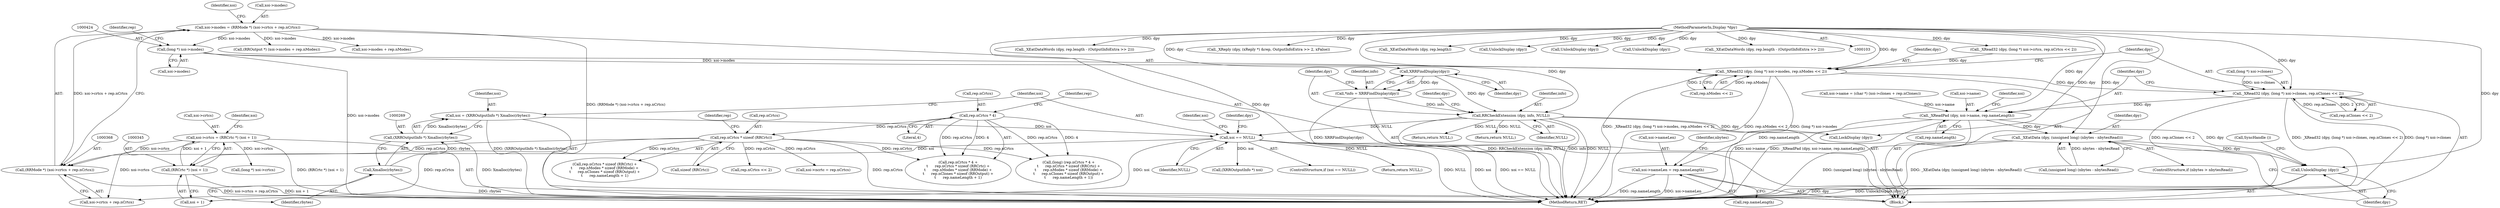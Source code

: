 digraph "0_libXrandr_a0df3e1c7728205e5c7650b2e6dce684139254a6_0@pointer" {
"1000423" [label="(Call,(long *) xoi->modes)"];
"1000363" [label="(Call,xoi->modes = (RRMode *) (xoi->crtcs + rep.nCrtcs))"];
"1000367" [label="(Call,(RRMode *) (xoi->crtcs + rep.nCrtcs))"];
"1000340" [label="(Call,xoi->crtcs = (RRCrtc *) (xoi + 1))"];
"1000344" [label="(Call,(RRCrtc *) (xoi + 1))"];
"1000273" [label="(Call,xoi == NULL)"];
"1000266" [label="(Call,xoi = (XRROutputInfo *) Xmalloc(rbytes))"];
"1000268" [label="(Call,(XRROutputInfo *) Xmalloc(rbytes))"];
"1000270" [label="(Call,Xmalloc(rbytes))"];
"1000119" [label="(Call,RRCheckExtension (dpy, info, NULL))"];
"1000111" [label="(Call,XRRFindDisplay(dpy))"];
"1000104" [label="(MethodParameterIn,Display *dpy)"];
"1000109" [label="(Call,*info = XRRFindDisplay(dpy))"];
"1000241" [label="(Call,rep.nCrtcs * sizeof (RRCrtc))"];
"1000235" [label="(Call,rep.nCrtcs * 4)"];
"1000421" [label="(Call,_XRead32 (dpy, (long *) xoi->modes, rep.nModes << 2))"];
"1000433" [label="(Call,_XRead32 (dpy, (long *) xoi->clones, rep.nClones << 2))"];
"1000445" [label="(Call,_XReadPad (dpy, xoi->name, rep.nameLength))"];
"1000462" [label="(Call,xoi->nameLen = rep.nameLength)"];
"1000473" [label="(Call,_XEatData (dpy, (unsigned long) (nbytes - nbytesRead)))"];
"1000480" [label="(Call,UnlockDisplay (dpy))"];
"1000242" [label="(Call,rep.nCrtcs)"];
"1000445" [label="(Call,_XReadPad (dpy, xoi->name, rep.nameLength))"];
"1000243" [label="(Identifier,rep)"];
"1000462" [label="(Call,xoi->nameLen = rep.nameLength)"];
"1000273" [label="(Call,xoi == NULL)"];
"1000232" [label="(Call,(long) (rep.nCrtcs * 4 +\n\t      rep.nCrtcs * sizeof (RRCrtc) +\n\t      rep.nModes * sizeof (RRMode) +\n\t      rep.nClones * sizeof (RROutput) +\n\t      rep.nameLength + 1))"];
"1000422" [label="(Identifier,dpy)"];
"1000270" [label="(Call,Xmalloc(rbytes))"];
"1000487" [label="(MethodReturn,RET)"];
"1000277" [label="(Call,_XEatDataWords (dpy, rep.length - (OutputInfoExtra >> 2)))"];
"1000156" [label="(Call,_XReply (dpy, (xReply *) &rep, OutputInfoExtra >> 2, xFalse))"];
"1000271" [label="(Identifier,rbytes)"];
"1000346" [label="(Call,xoi + 1)"];
"1000124" [label="(Identifier,dpy)"];
"1000217" [label="(Return,return NULL;)"];
"1000240" [label="(Call,rep.nCrtcs * sizeof (RRCrtc) +\n\t      rep.nModes * sizeof (RRMode) +\n\t      rep.nClones * sizeof (RROutput) +\n\t      rep.nameLength + 1)"];
"1000344" [label="(Call,(RRCrtc *) (xoi + 1))"];
"1000275" [label="(Identifier,NULL)"];
"1000241" [label="(Call,rep.nCrtcs * sizeof (RRCrtc))"];
"1000463" [label="(Call,xoi->nameLen)"];
"1000170" [label="(Return,return NULL;)"];
"1000447" [label="(Call,xoi->name)"];
"1000209" [label="(Call,_XEatDataWords (dpy, rep.length))"];
"1000234" [label="(Call,rep.nCrtcs * 4 +\n\t      rep.nCrtcs * sizeof (RRCrtc) +\n\t      rep.nModes * sizeof (RRMode) +\n\t      rep.nClones * sizeof (RROutput) +\n\t      rep.nameLength + 1)"];
"1000484" [label="(Call,(XRROutputInfo *) xoi)"];
"1000236" [label="(Call,rep.nCrtcs)"];
"1000123" [label="(Call,LockDisplay (dpy))"];
"1000456" [label="(Identifier,xoi)"];
"1000473" [label="(Call,_XEatData (dpy, (unsigned long) (nbytes - nbytesRead)))"];
"1000367" [label="(Call,(RRMode *) (xoi->crtcs + rep.nCrtcs))"];
"1000446" [label="(Identifier,dpy)"];
"1000167" [label="(Call,UnlockDisplay (dpy))"];
"1000109" [label="(Call,*info = XRRFindDisplay(dpy))"];
"1000340" [label="(Call,xoi->crtcs = (RRCrtc *) (xoi + 1))"];
"1000120" [label="(Identifier,dpy)"];
"1000119" [label="(Call,RRCheckExtension (dpy, info, NULL))"];
"1000245" [label="(Call,sizeof (RRCrtc))"];
"1000341" [label="(Call,xoi->crtcs)"];
"1000433" [label="(Call,_XRead32 (dpy, (long *) xoi->clones, rep.nClones << 2))"];
"1000423" [label="(Call,(long *) xoi->modes)"];
"1000428" [label="(Call,rep.nModes << 2)"];
"1000272" [label="(ControlStructure,if (xoi == NULL))"];
"1000378" [label="(Identifier,xoi)"];
"1000351" [label="(Identifier,xoi)"];
"1000425" [label="(Call,xoi->modes)"];
"1000387" [label="(Call,(RROutput *) (xoi->modes + rep.nModes))"];
"1000482" [label="(Call,SyncHandle ())"];
"1000250" [label="(Identifier,rep)"];
"1000475" [label="(Call,(unsigned long) (nbytes - nbytesRead))"];
"1000122" [label="(Identifier,NULL)"];
"1000104" [label="(MethodParameterIn,Display *dpy)"];
"1000111" [label="(Call,XRRFindDisplay(dpy))"];
"1000110" [label="(Identifier,info)"];
"1000480" [label="(Call,UnlockDisplay (dpy))"];
"1000474" [label="(Identifier,dpy)"];
"1000289" [label="(Return,return NULL;)"];
"1000409" [label="(Call,_XRead32 (dpy, (long *) xoi->crtcs, rep.nCrtcs << 2))"];
"1000107" [label="(Block,)"];
"1000421" [label="(Call,_XRead32 (dpy, (long *) xoi->modes, rep.nModes << 2))"];
"1000268" [label="(Call,(XRROutputInfo *) Xmalloc(rbytes))"];
"1000274" [label="(Identifier,xoi)"];
"1000389" [label="(Call,xoi->modes + rep.nModes)"];
"1000121" [label="(Identifier,info)"];
"1000364" [label="(Call,xoi->modes)"];
"1000369" [label="(Call,xoi->crtcs + rep.nCrtcs)"];
"1000278" [label="(Identifier,dpy)"];
"1000481" [label="(Identifier,dpy)"];
"1000267" [label="(Identifier,xoi)"];
"1000411" [label="(Call,(long *) xoi->crtcs)"];
"1000416" [label="(Call,rep.nCrtcs << 2)"];
"1000286" [label="(Call,UnlockDisplay (dpy))"];
"1000466" [label="(Call,rep.nameLength)"];
"1000471" [label="(Identifier,nbytes)"];
"1000214" [label="(Call,UnlockDisplay (dpy))"];
"1000396" [label="(Call,xoi->name = (char *) (xoi->clones + rep.nClones))"];
"1000266" [label="(Call,xoi = (XRROutputInfo *) Xmalloc(rbytes))"];
"1000293" [label="(Identifier,xoi)"];
"1000112" [label="(Identifier,dpy)"];
"1000235" [label="(Call,rep.nCrtcs * 4)"];
"1000434" [label="(Identifier,dpy)"];
"1000450" [label="(Call,rep.nameLength)"];
"1000430" [label="(Identifier,rep)"];
"1000440" [label="(Call,rep.nClones << 2)"];
"1000469" [label="(ControlStructure,if (nbytes > nbytesRead))"];
"1000333" [label="(Call,xoi->ncrtc = rep.nCrtcs)"];
"1000199" [label="(Call,_XEatDataWords (dpy, rep.length - (OutputInfoExtra >> 2)))"];
"1000363" [label="(Call,xoi->modes = (RRMode *) (xoi->crtcs + rep.nCrtcs))"];
"1000435" [label="(Call,(long *) xoi->clones)"];
"1000239" [label="(Literal,4)"];
"1000423" -> "1000421"  [label="AST: "];
"1000423" -> "1000425"  [label="CFG: "];
"1000424" -> "1000423"  [label="AST: "];
"1000425" -> "1000423"  [label="AST: "];
"1000430" -> "1000423"  [label="CFG: "];
"1000423" -> "1000487"  [label="DDG: xoi->modes"];
"1000423" -> "1000421"  [label="DDG: xoi->modes"];
"1000363" -> "1000423"  [label="DDG: xoi->modes"];
"1000363" -> "1000107"  [label="AST: "];
"1000363" -> "1000367"  [label="CFG: "];
"1000364" -> "1000363"  [label="AST: "];
"1000367" -> "1000363"  [label="AST: "];
"1000378" -> "1000363"  [label="CFG: "];
"1000363" -> "1000487"  [label="DDG: (RRMode *) (xoi->crtcs + rep.nCrtcs)"];
"1000367" -> "1000363"  [label="DDG: xoi->crtcs + rep.nCrtcs"];
"1000363" -> "1000387"  [label="DDG: xoi->modes"];
"1000363" -> "1000389"  [label="DDG: xoi->modes"];
"1000367" -> "1000369"  [label="CFG: "];
"1000368" -> "1000367"  [label="AST: "];
"1000369" -> "1000367"  [label="AST: "];
"1000367" -> "1000487"  [label="DDG: xoi->crtcs + rep.nCrtcs"];
"1000340" -> "1000367"  [label="DDG: xoi->crtcs"];
"1000241" -> "1000367"  [label="DDG: rep.nCrtcs"];
"1000340" -> "1000107"  [label="AST: "];
"1000340" -> "1000344"  [label="CFG: "];
"1000341" -> "1000340"  [label="AST: "];
"1000344" -> "1000340"  [label="AST: "];
"1000351" -> "1000340"  [label="CFG: "];
"1000340" -> "1000487"  [label="DDG: (RRCrtc *) (xoi + 1)"];
"1000344" -> "1000340"  [label="DDG: xoi + 1"];
"1000340" -> "1000369"  [label="DDG: xoi->crtcs"];
"1000340" -> "1000411"  [label="DDG: xoi->crtcs"];
"1000344" -> "1000346"  [label="CFG: "];
"1000345" -> "1000344"  [label="AST: "];
"1000346" -> "1000344"  [label="AST: "];
"1000344" -> "1000487"  [label="DDG: xoi + 1"];
"1000273" -> "1000344"  [label="DDG: xoi"];
"1000273" -> "1000272"  [label="AST: "];
"1000273" -> "1000275"  [label="CFG: "];
"1000274" -> "1000273"  [label="AST: "];
"1000275" -> "1000273"  [label="AST: "];
"1000278" -> "1000273"  [label="CFG: "];
"1000293" -> "1000273"  [label="CFG: "];
"1000273" -> "1000487"  [label="DDG: NULL"];
"1000273" -> "1000487"  [label="DDG: xoi"];
"1000273" -> "1000487"  [label="DDG: xoi == NULL"];
"1000266" -> "1000273"  [label="DDG: xoi"];
"1000119" -> "1000273"  [label="DDG: NULL"];
"1000273" -> "1000289"  [label="DDG: NULL"];
"1000273" -> "1000346"  [label="DDG: xoi"];
"1000273" -> "1000484"  [label="DDG: xoi"];
"1000266" -> "1000107"  [label="AST: "];
"1000266" -> "1000268"  [label="CFG: "];
"1000267" -> "1000266"  [label="AST: "];
"1000268" -> "1000266"  [label="AST: "];
"1000274" -> "1000266"  [label="CFG: "];
"1000266" -> "1000487"  [label="DDG: (XRROutputInfo *) Xmalloc(rbytes)"];
"1000268" -> "1000266"  [label="DDG: Xmalloc(rbytes)"];
"1000268" -> "1000270"  [label="CFG: "];
"1000269" -> "1000268"  [label="AST: "];
"1000270" -> "1000268"  [label="AST: "];
"1000268" -> "1000487"  [label="DDG: Xmalloc(rbytes)"];
"1000270" -> "1000268"  [label="DDG: rbytes"];
"1000270" -> "1000271"  [label="CFG: "];
"1000271" -> "1000270"  [label="AST: "];
"1000270" -> "1000487"  [label="DDG: rbytes"];
"1000119" -> "1000107"  [label="AST: "];
"1000119" -> "1000122"  [label="CFG: "];
"1000120" -> "1000119"  [label="AST: "];
"1000121" -> "1000119"  [label="AST: "];
"1000122" -> "1000119"  [label="AST: "];
"1000124" -> "1000119"  [label="CFG: "];
"1000119" -> "1000487"  [label="DDG: info"];
"1000119" -> "1000487"  [label="DDG: NULL"];
"1000119" -> "1000487"  [label="DDG: RRCheckExtension (dpy, info, NULL)"];
"1000111" -> "1000119"  [label="DDG: dpy"];
"1000104" -> "1000119"  [label="DDG: dpy"];
"1000109" -> "1000119"  [label="DDG: info"];
"1000119" -> "1000123"  [label="DDG: dpy"];
"1000119" -> "1000170"  [label="DDG: NULL"];
"1000119" -> "1000217"  [label="DDG: NULL"];
"1000111" -> "1000109"  [label="AST: "];
"1000111" -> "1000112"  [label="CFG: "];
"1000112" -> "1000111"  [label="AST: "];
"1000109" -> "1000111"  [label="CFG: "];
"1000111" -> "1000109"  [label="DDG: dpy"];
"1000104" -> "1000111"  [label="DDG: dpy"];
"1000104" -> "1000103"  [label="AST: "];
"1000104" -> "1000487"  [label="DDG: dpy"];
"1000104" -> "1000123"  [label="DDG: dpy"];
"1000104" -> "1000156"  [label="DDG: dpy"];
"1000104" -> "1000167"  [label="DDG: dpy"];
"1000104" -> "1000199"  [label="DDG: dpy"];
"1000104" -> "1000209"  [label="DDG: dpy"];
"1000104" -> "1000214"  [label="DDG: dpy"];
"1000104" -> "1000277"  [label="DDG: dpy"];
"1000104" -> "1000286"  [label="DDG: dpy"];
"1000104" -> "1000409"  [label="DDG: dpy"];
"1000104" -> "1000421"  [label="DDG: dpy"];
"1000104" -> "1000433"  [label="DDG: dpy"];
"1000104" -> "1000445"  [label="DDG: dpy"];
"1000104" -> "1000473"  [label="DDG: dpy"];
"1000104" -> "1000480"  [label="DDG: dpy"];
"1000109" -> "1000107"  [label="AST: "];
"1000110" -> "1000109"  [label="AST: "];
"1000120" -> "1000109"  [label="CFG: "];
"1000109" -> "1000487"  [label="DDG: XRRFindDisplay(dpy)"];
"1000241" -> "1000240"  [label="AST: "];
"1000241" -> "1000245"  [label="CFG: "];
"1000242" -> "1000241"  [label="AST: "];
"1000245" -> "1000241"  [label="AST: "];
"1000250" -> "1000241"  [label="CFG: "];
"1000241" -> "1000487"  [label="DDG: rep.nCrtcs"];
"1000241" -> "1000232"  [label="DDG: rep.nCrtcs"];
"1000241" -> "1000234"  [label="DDG: rep.nCrtcs"];
"1000241" -> "1000240"  [label="DDG: rep.nCrtcs"];
"1000235" -> "1000241"  [label="DDG: rep.nCrtcs"];
"1000241" -> "1000333"  [label="DDG: rep.nCrtcs"];
"1000241" -> "1000369"  [label="DDG: rep.nCrtcs"];
"1000241" -> "1000416"  [label="DDG: rep.nCrtcs"];
"1000235" -> "1000234"  [label="AST: "];
"1000235" -> "1000239"  [label="CFG: "];
"1000236" -> "1000235"  [label="AST: "];
"1000239" -> "1000235"  [label="AST: "];
"1000243" -> "1000235"  [label="CFG: "];
"1000235" -> "1000232"  [label="DDG: rep.nCrtcs"];
"1000235" -> "1000232"  [label="DDG: 4"];
"1000235" -> "1000234"  [label="DDG: rep.nCrtcs"];
"1000235" -> "1000234"  [label="DDG: 4"];
"1000421" -> "1000107"  [label="AST: "];
"1000421" -> "1000428"  [label="CFG: "];
"1000422" -> "1000421"  [label="AST: "];
"1000428" -> "1000421"  [label="AST: "];
"1000434" -> "1000421"  [label="CFG: "];
"1000421" -> "1000487"  [label="DDG: rep.nModes << 2"];
"1000421" -> "1000487"  [label="DDG: (long *) xoi->modes"];
"1000421" -> "1000487"  [label="DDG: _XRead32 (dpy, (long *) xoi->modes, rep.nModes << 2)"];
"1000409" -> "1000421"  [label="DDG: dpy"];
"1000428" -> "1000421"  [label="DDG: rep.nModes"];
"1000428" -> "1000421"  [label="DDG: 2"];
"1000421" -> "1000433"  [label="DDG: dpy"];
"1000433" -> "1000107"  [label="AST: "];
"1000433" -> "1000440"  [label="CFG: "];
"1000434" -> "1000433"  [label="AST: "];
"1000435" -> "1000433"  [label="AST: "];
"1000440" -> "1000433"  [label="AST: "];
"1000446" -> "1000433"  [label="CFG: "];
"1000433" -> "1000487"  [label="DDG: rep.nClones << 2"];
"1000433" -> "1000487"  [label="DDG: _XRead32 (dpy, (long *) xoi->clones, rep.nClones << 2)"];
"1000433" -> "1000487"  [label="DDG: (long *) xoi->clones"];
"1000435" -> "1000433"  [label="DDG: xoi->clones"];
"1000440" -> "1000433"  [label="DDG: rep.nClones"];
"1000440" -> "1000433"  [label="DDG: 2"];
"1000433" -> "1000445"  [label="DDG: dpy"];
"1000445" -> "1000107"  [label="AST: "];
"1000445" -> "1000450"  [label="CFG: "];
"1000446" -> "1000445"  [label="AST: "];
"1000447" -> "1000445"  [label="AST: "];
"1000450" -> "1000445"  [label="AST: "];
"1000456" -> "1000445"  [label="CFG: "];
"1000445" -> "1000487"  [label="DDG: xoi->name"];
"1000445" -> "1000487"  [label="DDG: _XReadPad (dpy, xoi->name, rep.nameLength)"];
"1000396" -> "1000445"  [label="DDG: xoi->name"];
"1000445" -> "1000462"  [label="DDG: rep.nameLength"];
"1000445" -> "1000473"  [label="DDG: dpy"];
"1000445" -> "1000480"  [label="DDG: dpy"];
"1000462" -> "1000107"  [label="AST: "];
"1000462" -> "1000466"  [label="CFG: "];
"1000463" -> "1000462"  [label="AST: "];
"1000466" -> "1000462"  [label="AST: "];
"1000471" -> "1000462"  [label="CFG: "];
"1000462" -> "1000487"  [label="DDG: xoi->nameLen"];
"1000462" -> "1000487"  [label="DDG: rep.nameLength"];
"1000473" -> "1000469"  [label="AST: "];
"1000473" -> "1000475"  [label="CFG: "];
"1000474" -> "1000473"  [label="AST: "];
"1000475" -> "1000473"  [label="AST: "];
"1000481" -> "1000473"  [label="CFG: "];
"1000473" -> "1000487"  [label="DDG: (unsigned long) (nbytes - nbytesRead)"];
"1000473" -> "1000487"  [label="DDG: _XEatData (dpy, (unsigned long) (nbytes - nbytesRead))"];
"1000475" -> "1000473"  [label="DDG: nbytes - nbytesRead"];
"1000473" -> "1000480"  [label="DDG: dpy"];
"1000480" -> "1000107"  [label="AST: "];
"1000480" -> "1000481"  [label="CFG: "];
"1000481" -> "1000480"  [label="AST: "];
"1000482" -> "1000480"  [label="CFG: "];
"1000480" -> "1000487"  [label="DDG: UnlockDisplay (dpy)"];
"1000480" -> "1000487"  [label="DDG: dpy"];
}
